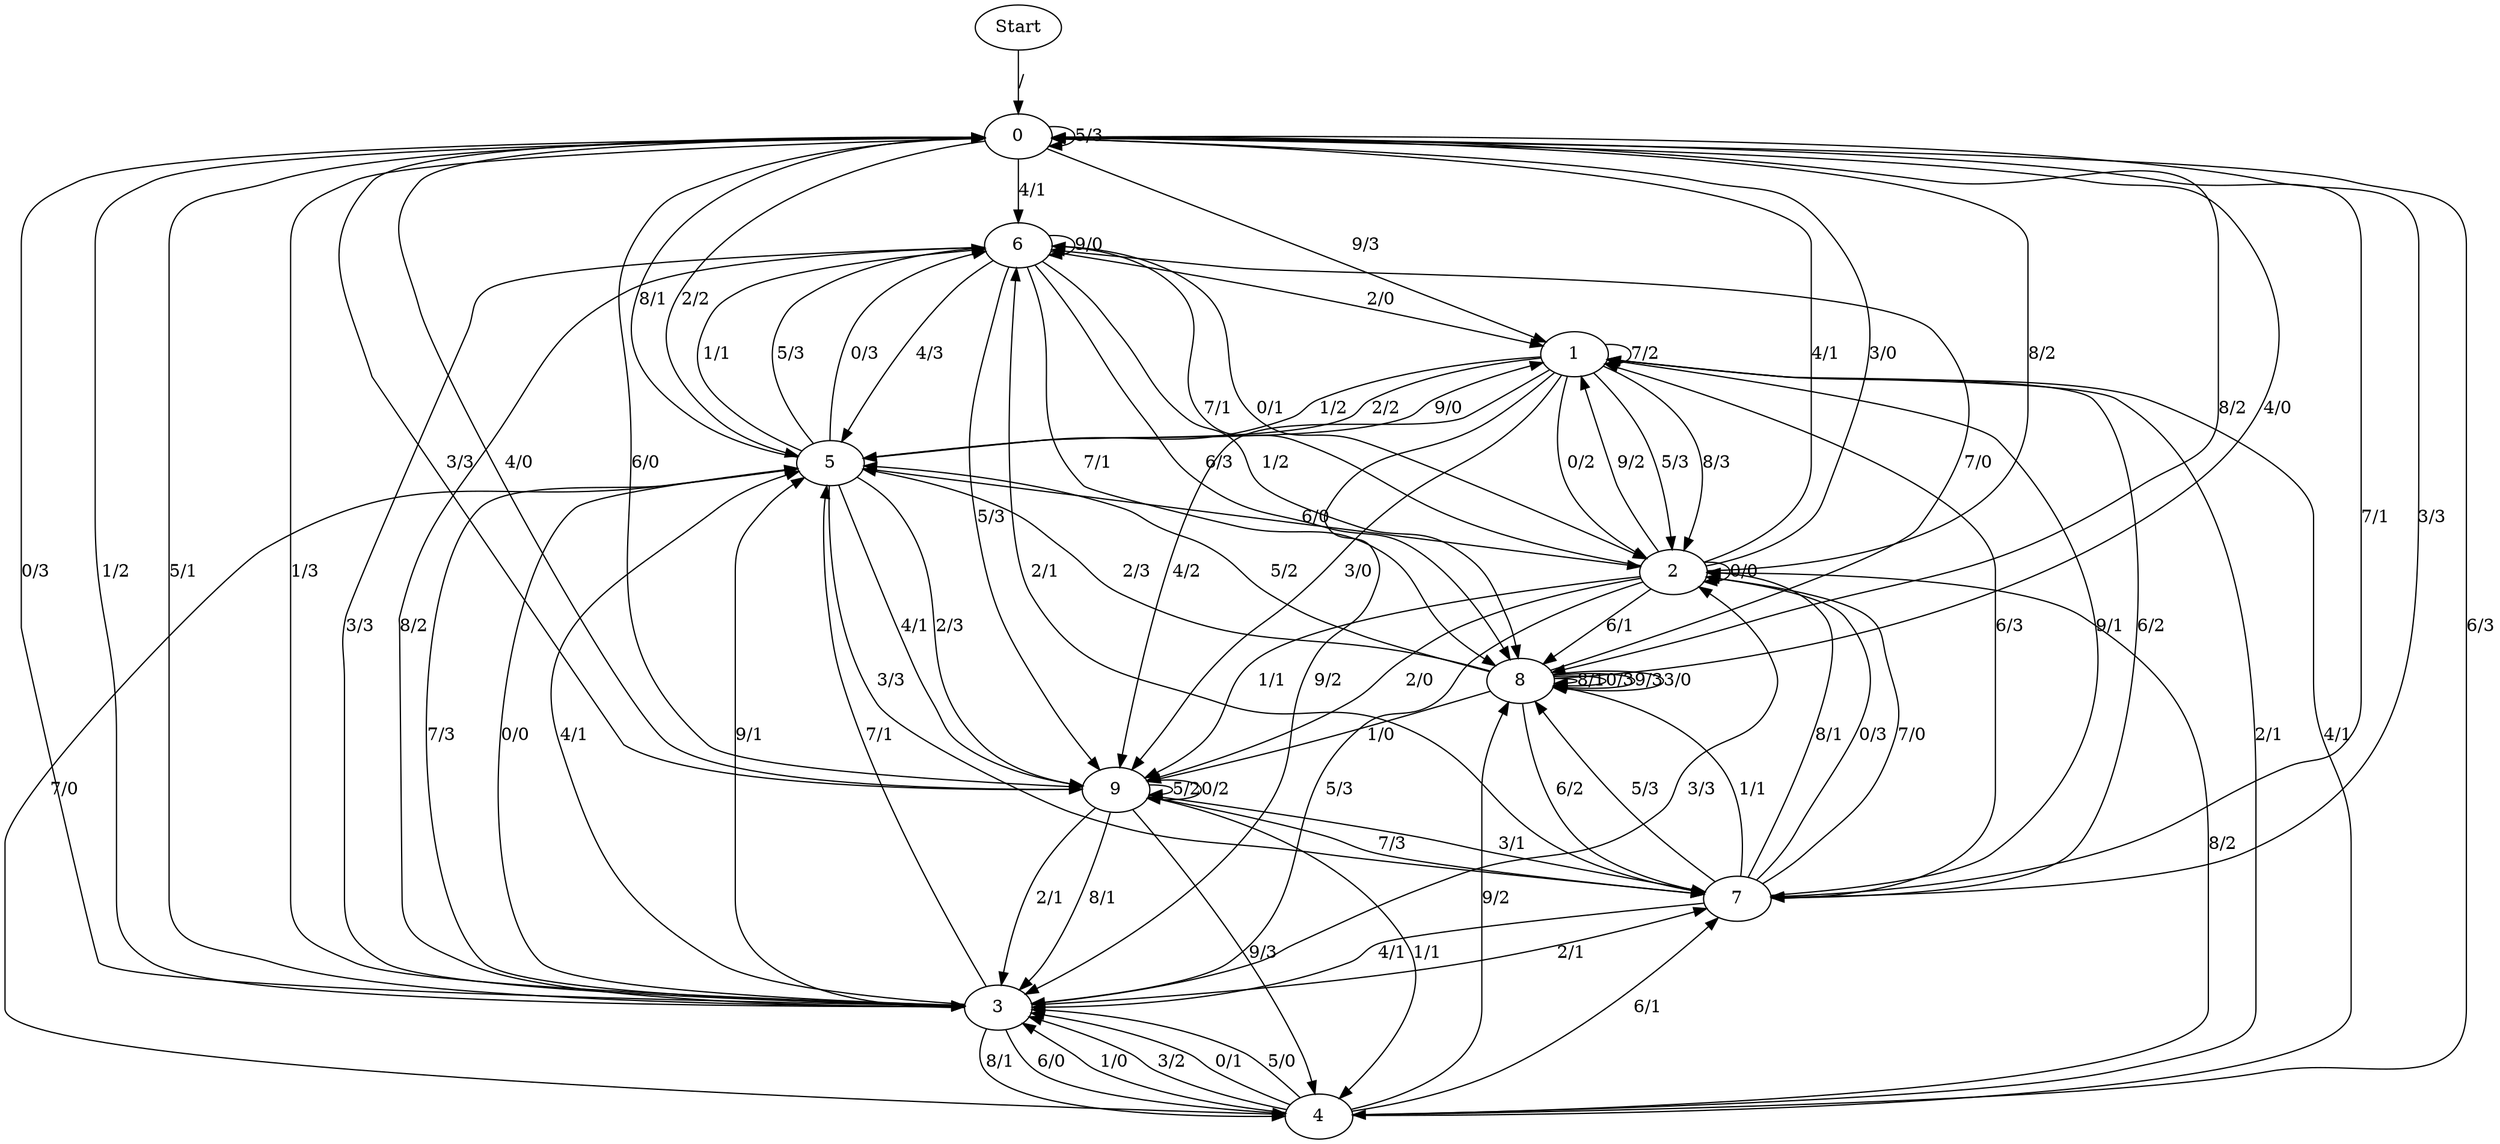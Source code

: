 digraph {
	Start -> 0 [label="/"]
	0 -> 6 [label="4/1"]
	0 -> 0 [label="5/3"]
	0 -> 1 [label="9/3"]
	0 -> 5 [label="2/2"]
	0 -> 9 [label="3/3"]
	0 -> 4 [label="6/3"]
	0 -> 3 [label="0/3"]
	0 -> 3 [label="1/2"]
	0 -> 7 [label="7/1"]
	0 -> 8 [label="8/2"]
	8 -> 9 [label="1/0"]
	8 -> 5 [label="5/2"]
	8 -> 8 [label="8/1"]
	8 -> 8 [label="0/3"]
	8 -> 8 [label="9/3"]
	8 -> 5 [label="2/3"]
	8 -> 0 [label="4/0"]
	8 -> 7 [label="6/2"]
	8 -> 6 [label="7/0"]
	8 -> 8 [label="3/0"]
	5 -> 6 [label="1/1"]
	5 -> 6 [label="5/3"]
	5 -> 7 [label="3/3"]
	5 -> 9 [label="2/3"]
	5 -> 1 [label="9/0"]
	5 -> 3 [label="7/3"]
	5 -> 6 [label="0/3"]
	5 -> 2 [label="6/0"]
	5 -> 9 [label="4/1"]
	5 -> 0 [label="8/1"]
	2 -> 6 [label="7/1"]
	2 -> 9 [label="1/1"]
	2 -> 0 [label="4/1"]
	2 -> 3 [label="5/3"]
	2 -> 8 [label="6/1"]
	2 -> 1 [label="9/2"]
	2 -> 2 [label="0/0"]
	2 -> 9 [label="2/0"]
	2 -> 0 [label="3/0"]
	2 -> 0 [label="8/2"]
	9 -> 9 [label="5/2"]
	9 -> 3 [label="8/1"]
	9 -> 9 [label="0/2"]
	9 -> 4 [label="9/3"]
	9 -> 4 [label="1/1"]
	9 -> 0 [label="4/0"]
	9 -> 7 [label="7/3"]
	9 -> 0 [label="6/0"]
	9 -> 3 [label="2/1"]
	9 -> 7 [label="3/1"]
	4 -> 3 [label="1/0"]
	4 -> 5 [label="7/0"]
	4 -> 3 [label="3/2"]
	4 -> 2 [label="8/2"]
	4 -> 1 [label="2/1"]
	4 -> 7 [label="6/1"]
	4 -> 3 [label="0/1"]
	4 -> 1 [label="4/1"]
	4 -> 3 [label="5/0"]
	4 -> 8 [label="9/2"]
	1 -> 9 [label="3/0"]
	1 -> 9 [label="4/2"]
	1 -> 3 [label="9/2"]
	1 -> 2 [label="0/2"]
	1 -> 5 [label="1/2"]
	1 -> 7 [label="6/2"]
	1 -> 2 [label="5/3"]
	1 -> 1 [label="7/2"]
	1 -> 5 [label="2/2"]
	1 -> 2 [label="8/3"]
	3 -> 5 [label="0/0"]
	3 -> 0 [label="5/1"]
	3 -> 2 [label="3/3"]
	3 -> 0 [label="1/3"]
	3 -> 5 [label="4/1"]
	3 -> 5 [label="9/1"]
	3 -> 4 [label="6/0"]
	3 -> 7 [label="2/1"]
	3 -> 4 [label="8/1"]
	3 -> 5 [label="7/1"]
	7 -> 3 [label="4/1"]
	7 -> 0 [label="3/3"]
	7 -> 8 [label="5/3"]
	7 -> 2 [label="8/1"]
	7 -> 6 [label="2/1"]
	7 -> 8 [label="1/1"]
	7 -> 1 [label="6/3"]
	7 -> 2 [label="0/3"]
	7 -> 2 [label="7/0"]
	7 -> 1 [label="9/1"]
	6 -> 9 [label="5/3"]
	6 -> 8 [label="7/1"]
	6 -> 3 [label="3/3"]
	6 -> 5 [label="4/3"]
	6 -> 8 [label="6/3"]
	6 -> 3 [label="8/2"]
	6 -> 8 [label="1/2"]
	6 -> 1 [label="2/0"]
	6 -> 2 [label="0/1"]
	6 -> 6 [label="9/0"]
}